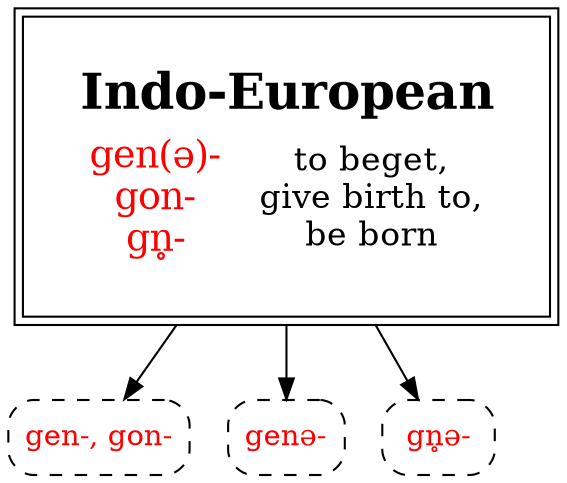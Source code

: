strict digraph {
/* sources: roots AHD WiS */
node [shape=none]
genIE [label=<<table border="0"><tr><td colspan="2"><font point-size="24"><b>Indo-European</b></font></td></tr><tr><td><font point-size="18" color="red">gen(ə)-<br/>gon-<br/>gn̥-</font></td><td><font point-size="16">to beget,<br/>give birth to,<br/>be born</font></td></tr></table>> tooltip="Indo-European \"gen(ə)-, gon-, gn̥-\" to beget, give birth to, be born" shape=box peripheries=2 margin=.3]

genIE -> { gonIE geneIE gneIE }
gonIE [label=<<font color="red">gen-, gon-</font>> shape=box style="dashed,rounded" URL="gen-birth1.svg" tooltip="gen-, gon-"] //gon-, gonə-, gon-o-
geneIE [label=<<font color="red">genə-</font>> shape=box style="dashed,rounded" URL="gen-birth2.svg" tooltip="genə-"]
gneIE [label=<<font color="red">gn̥ə-</font>> shape=box style="dashed,rounded" URL="gen-birth3.svg" tooltip="gn̥ə-"]

}
